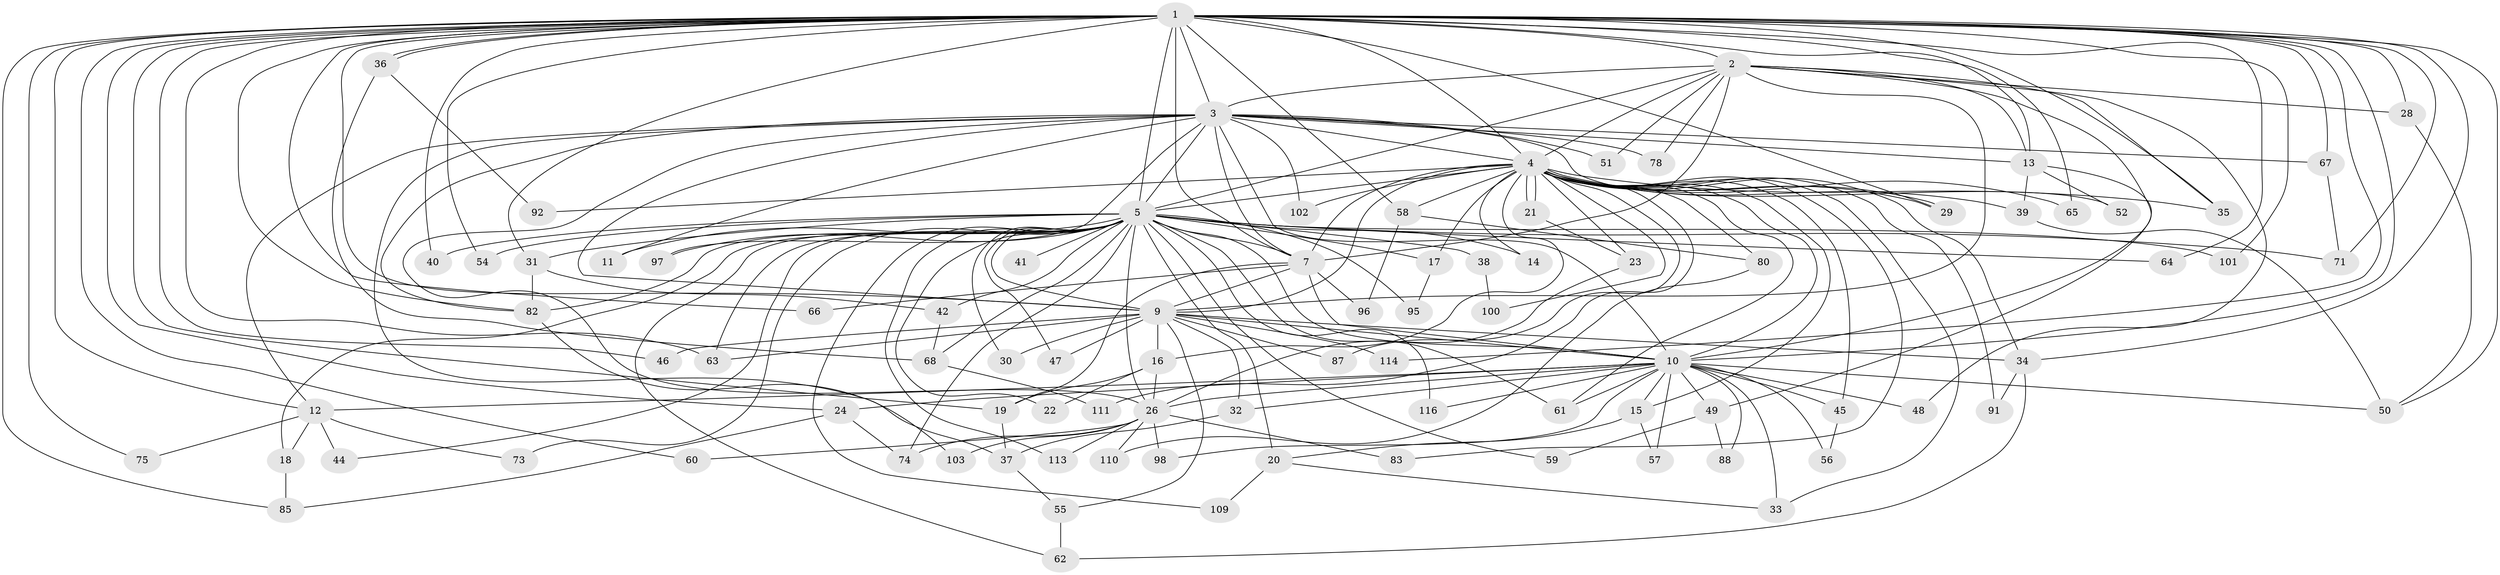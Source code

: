 // Generated by graph-tools (version 1.1) at 2025/51/02/27/25 19:51:44]
// undirected, 89 vertices, 210 edges
graph export_dot {
graph [start="1"]
  node [color=gray90,style=filled];
  1 [super="+6"];
  2 [super="+25"];
  3 [super="+93"];
  4 [super="+99"];
  5 [super="+8"];
  7 [super="+119"];
  9 [super="+53"];
  10 [super="+72"];
  11;
  12 [super="+70"];
  13 [super="+27"];
  14;
  15;
  16 [super="+115"];
  17;
  18;
  19 [super="+104"];
  20 [super="+79"];
  21;
  22;
  23;
  24 [super="+86"];
  26 [super="+43"];
  28 [super="+76"];
  29 [super="+108"];
  30;
  31 [super="+112"];
  32;
  33 [super="+90"];
  34 [super="+107"];
  35 [super="+118"];
  36;
  37 [super="+69"];
  38;
  39;
  40;
  41;
  42;
  44;
  45;
  46;
  47;
  48;
  49;
  50 [super="+121"];
  51;
  52;
  54;
  55 [super="+94"];
  56;
  57;
  58 [super="+105"];
  59;
  60;
  61 [super="+106"];
  62;
  63 [super="+81"];
  64;
  65;
  66;
  67;
  68 [super="+89"];
  71 [super="+77"];
  73;
  74 [super="+117"];
  75;
  78;
  80;
  82 [super="+84"];
  83;
  85;
  87;
  88;
  91;
  92;
  95;
  96;
  97;
  98;
  100;
  101;
  102;
  103;
  109;
  110;
  111;
  113;
  114;
  116 [super="+120"];
  1 -- 2 [weight=2];
  1 -- 3 [weight=2];
  1 -- 4 [weight=2];
  1 -- 5 [weight=4];
  1 -- 7 [weight=2];
  1 -- 9 [weight=3];
  1 -- 10 [weight=2];
  1 -- 13;
  1 -- 24;
  1 -- 28;
  1 -- 31;
  1 -- 35;
  1 -- 36;
  1 -- 36;
  1 -- 40;
  1 -- 50;
  1 -- 54;
  1 -- 58;
  1 -- 60;
  1 -- 63;
  1 -- 65;
  1 -- 66;
  1 -- 85;
  1 -- 114;
  1 -- 64;
  1 -- 67;
  1 -- 71;
  1 -- 12;
  1 -- 75;
  1 -- 19;
  1 -- 101;
  1 -- 46;
  1 -- 29;
  1 -- 34;
  1 -- 82;
  2 -- 3;
  2 -- 4;
  2 -- 5 [weight=2];
  2 -- 7;
  2 -- 9 [weight=2];
  2 -- 10;
  2 -- 28;
  2 -- 51;
  2 -- 78;
  2 -- 48;
  2 -- 13;
  2 -- 35;
  3 -- 4 [weight=2];
  3 -- 5 [weight=2];
  3 -- 7;
  3 -- 9;
  3 -- 10;
  3 -- 11;
  3 -- 12;
  3 -- 13;
  3 -- 26;
  3 -- 37;
  3 -- 51;
  3 -- 52;
  3 -- 67;
  3 -- 78;
  3 -- 82;
  3 -- 97;
  3 -- 102;
  4 -- 5 [weight=2];
  4 -- 7 [weight=2];
  4 -- 9;
  4 -- 10;
  4 -- 14;
  4 -- 15;
  4 -- 16;
  4 -- 17;
  4 -- 21;
  4 -- 21;
  4 -- 23;
  4 -- 29;
  4 -- 29;
  4 -- 33;
  4 -- 34 [weight=2];
  4 -- 35;
  4 -- 39;
  4 -- 45;
  4 -- 58;
  4 -- 61;
  4 -- 65;
  4 -- 80;
  4 -- 83;
  4 -- 87;
  4 -- 91;
  4 -- 92;
  4 -- 100;
  4 -- 102;
  4 -- 111;
  5 -- 7 [weight=2];
  5 -- 9 [weight=2];
  5 -- 10 [weight=2];
  5 -- 11;
  5 -- 18;
  5 -- 20 [weight=2];
  5 -- 22;
  5 -- 26;
  5 -- 30;
  5 -- 31;
  5 -- 38 [weight=2];
  5 -- 41 [weight=2];
  5 -- 47;
  5 -- 54;
  5 -- 59;
  5 -- 61;
  5 -- 62;
  5 -- 63;
  5 -- 64;
  5 -- 73;
  5 -- 82;
  5 -- 97;
  5 -- 101;
  5 -- 109;
  5 -- 116 [weight=2];
  5 -- 74;
  5 -- 14;
  5 -- 17;
  5 -- 95;
  5 -- 40;
  5 -- 42;
  5 -- 44;
  5 -- 113;
  5 -- 68;
  5 -- 71;
  7 -- 9;
  7 -- 10;
  7 -- 66;
  7 -- 96;
  7 -- 19;
  9 -- 10;
  9 -- 16;
  9 -- 30;
  9 -- 32;
  9 -- 34;
  9 -- 46;
  9 -- 47;
  9 -- 55;
  9 -- 87;
  9 -- 114;
  9 -- 63;
  10 -- 15;
  10 -- 24;
  10 -- 32;
  10 -- 33;
  10 -- 45;
  10 -- 48;
  10 -- 49;
  10 -- 56;
  10 -- 57;
  10 -- 88;
  10 -- 98;
  10 -- 116;
  10 -- 61;
  10 -- 26;
  10 -- 50;
  10 -- 12;
  12 -- 18;
  12 -- 44;
  12 -- 73;
  12 -- 75;
  13 -- 49;
  13 -- 52;
  13 -- 39;
  15 -- 20;
  15 -- 57;
  16 -- 19;
  16 -- 22;
  16 -- 26;
  17 -- 95;
  18 -- 85;
  19 -- 37;
  20 -- 109;
  20 -- 33;
  21 -- 23;
  23 -- 26;
  24 -- 85;
  24 -- 74;
  26 -- 60;
  26 -- 74;
  26 -- 83;
  26 -- 98;
  26 -- 103;
  26 -- 110;
  26 -- 113;
  28 -- 50;
  31 -- 42;
  31 -- 82;
  32 -- 37;
  34 -- 62;
  34 -- 91;
  36 -- 68;
  36 -- 92;
  37 -- 55;
  38 -- 100;
  39 -- 50;
  42 -- 68;
  45 -- 56;
  49 -- 59;
  49 -- 88;
  55 -- 62;
  58 -- 80;
  58 -- 96;
  67 -- 71;
  68 -- 111;
  80 -- 110;
  82 -- 103;
}

